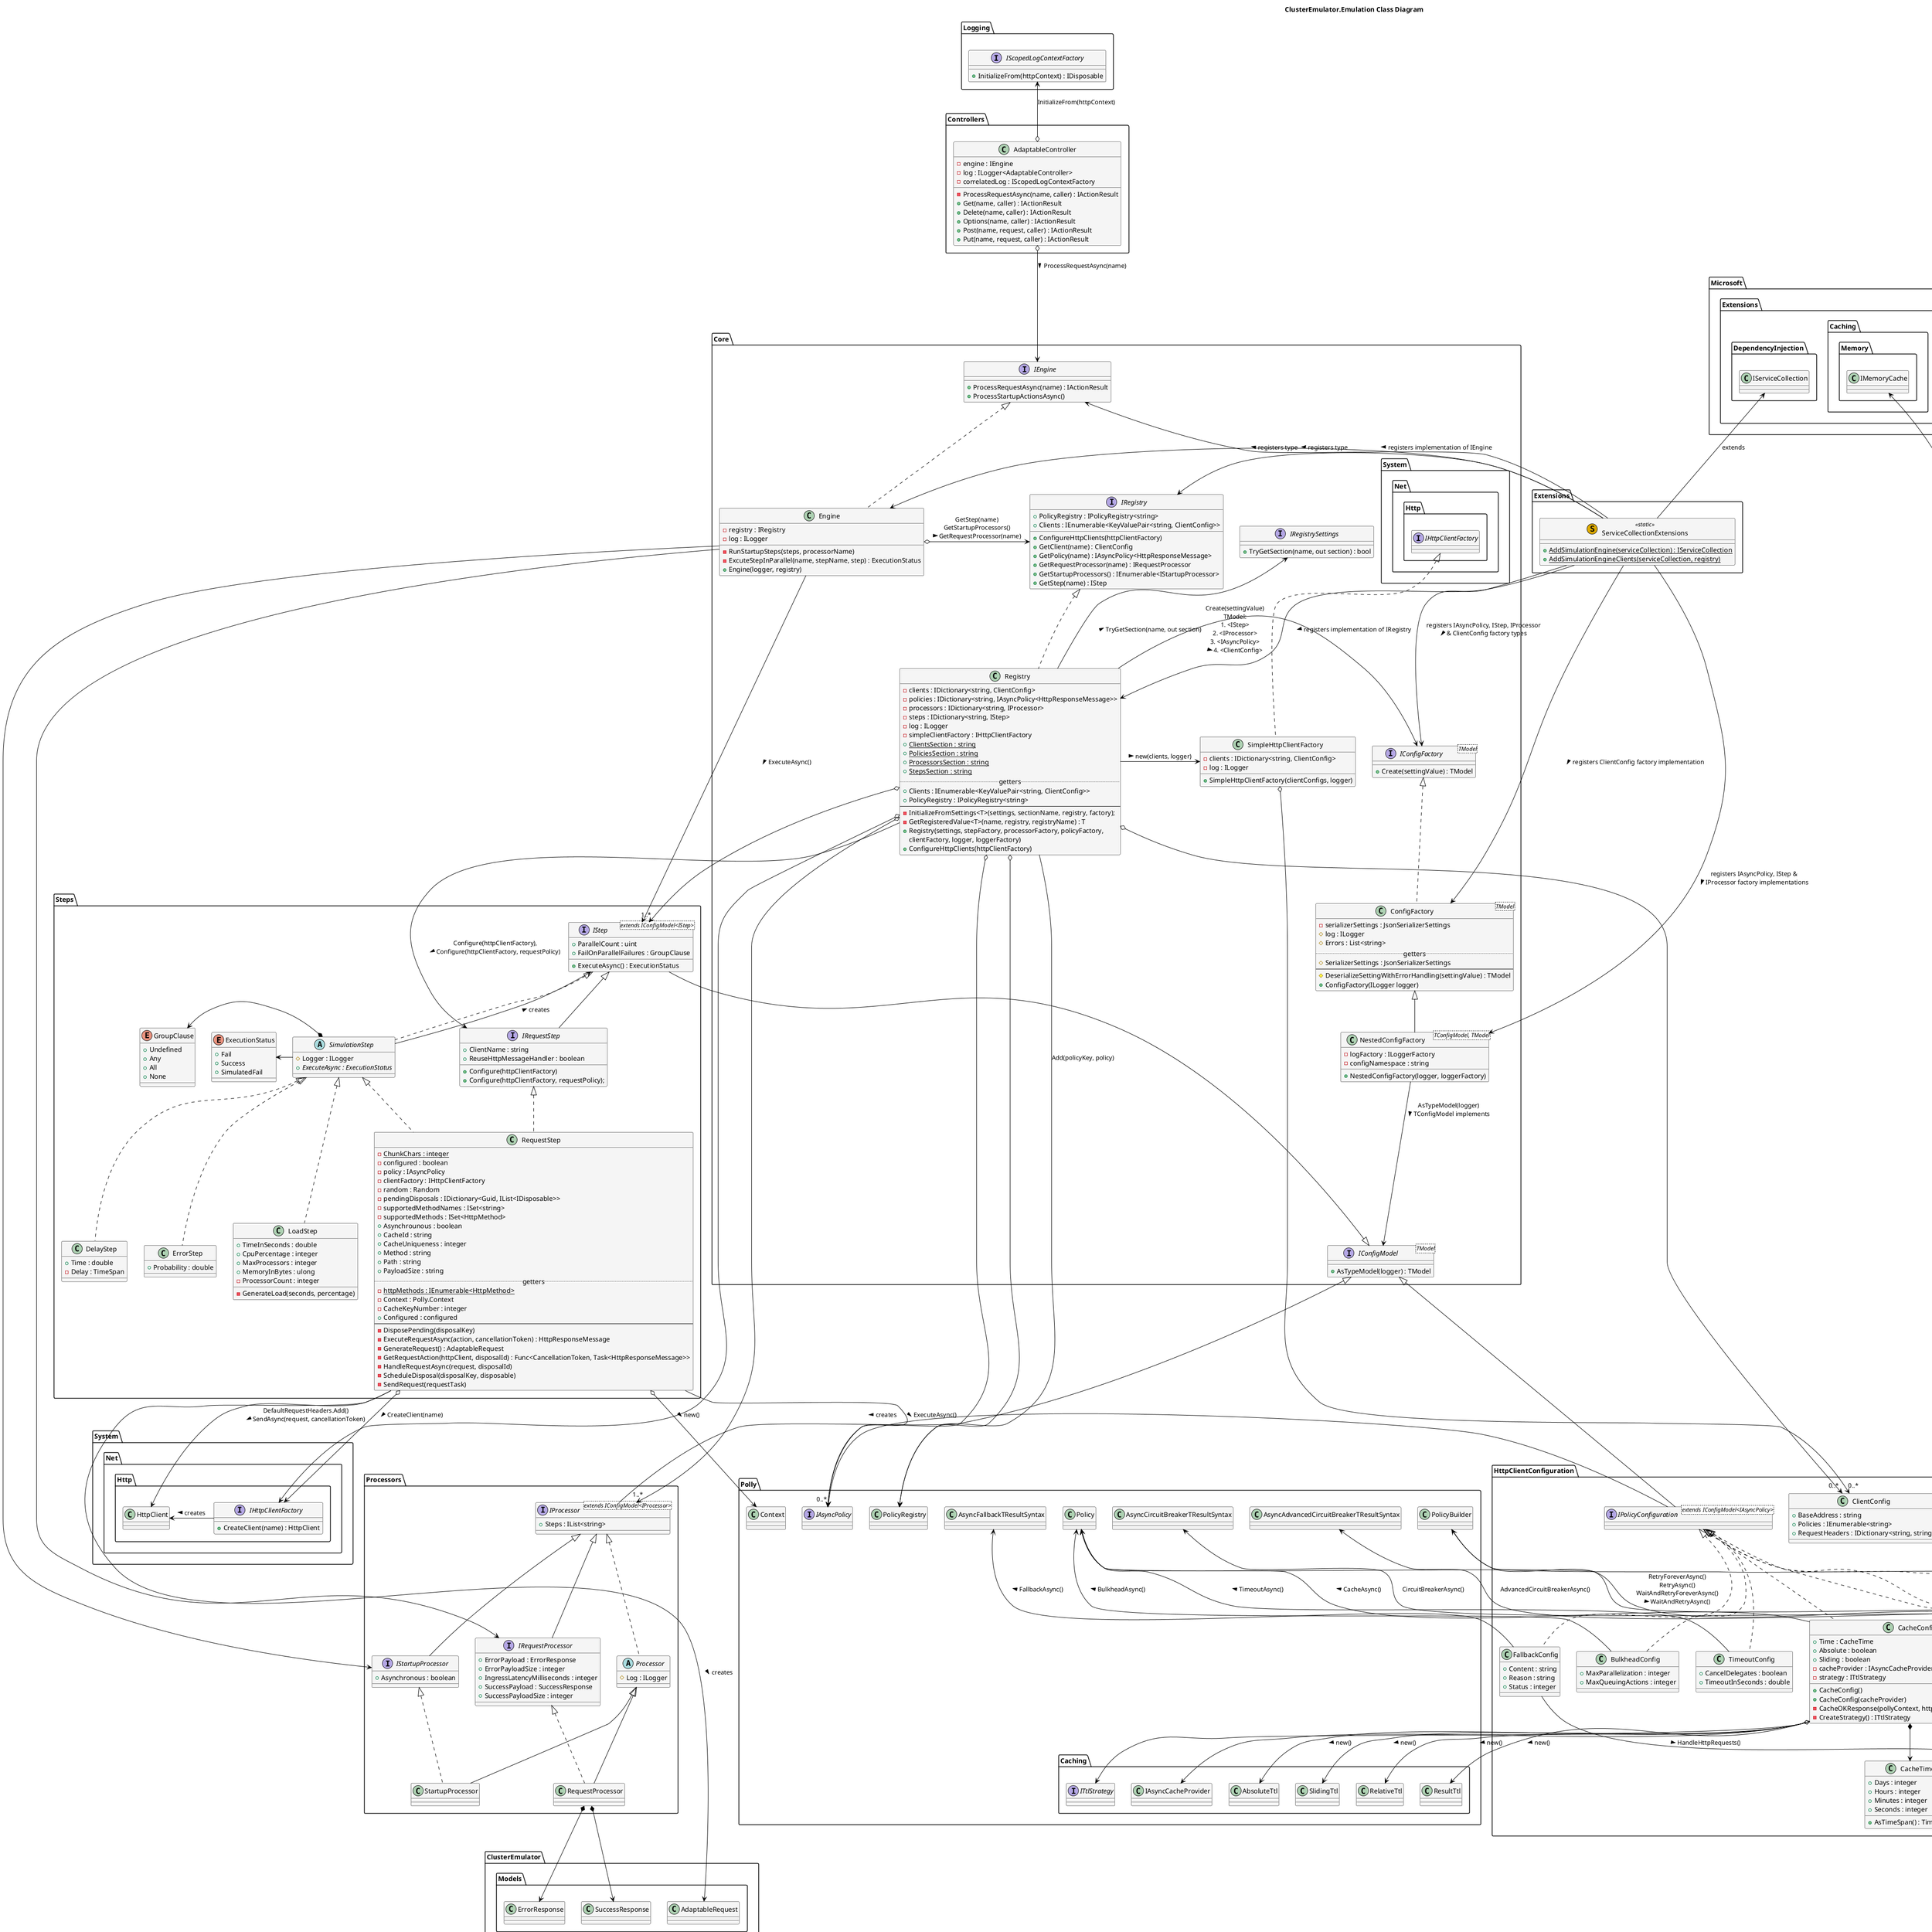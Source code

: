 @startuml

skinparam class {
    FontName Arial
    BorderColor black
    BackgroundColor whitesmoke
    ArrowColor black
}

title ClusterEmulator.Emulation Class Diagram


namespace Controllers {
    class AdaptableController {
        - engine : IEngine
        - log : ILogger<AdaptableController>
        - correlatedLog : IScopedLogContextFactory
        - ProcessRequestAsync(name, caller) : IActionResult
        + Get(name, caller) : IActionResult
        + Delete(name, caller) : IActionResult
        + Options(name, caller) : IActionResult
        + Post(name, request, caller) : IActionResult
        + Put(name, request, caller) : IActionResult
    }
}

namespace Core {
    interface IConfigFactory<TModel> {
        + Create(settingValue) : TModel
    }

    class ConfigFactory<TModel> implements IConfigFactory {
        - serializerSettings : JsonSerializerSettings
        # log : ILogger
        # Errors : List<string>
        ..getters..
        # SerializerSettings : JsonSerializerSettings
        ----
        # DeserializeSettingWithErrorHandling(settingValue) : TModel
        + ConfigFactory(ILogger logger)
    }

    interface IEngine {
        + ProcessRequestAsync(name) : IActionResult
        + ProcessStartupActionsAsync()
    }

    class Engine implements IEngine {
        - registry : IRegistry
        - log : ILogger
        - RunStartupSteps(steps, processorName)
        - ExcuteStepInParallel(name, stepName, step) : ExecutionStatus
        + Engine(logger, registry)
    }

    interface IConfigModel<TModel> {
        + AsTypeModel(logger) : TModel
    }

    interface IRegistry {
        + PolicyRegistry : IPolicyRegistry<string>
        + Clients : IEnumerable<KeyValuePair<string, ClientConfig>>
        + ConfigureHttpClients(httpClientFactory)
        + GetClient(name) : ClientConfig
        + GetPolicy(name) : IAsyncPolicy<HttpResponseMessage>
        + GetRequestProcessor(name) : IRequestProcessor
        + GetStartupProcessors() : IEnumerable<IStartupProcessor>
        + GetStep(name) : IStep
    }

    interface IRegistrySettings {
        + TryGetSection(name, out section) : bool
    }

    class Registry implements IRegistry {
        - clients : IDictionary<string, ClientConfig>
        - policies : IDictionary<string, IAsyncPolicy<HttpResponseMessage>>
        - processors : IDictionary<string, IProcessor>
        - steps : IDictionary<string, IStep>
        - log : ILogger
        - simpleClientFactory : IHttpClientFactory
        + {static} ClientsSection : string
        + {static} PoliciesSection : string
        + {static} ProcessorsSection : string
        + {static} StepsSection : string
        ..getters..
        + Clients : IEnumerable<KeyValuePair<string, ClientConfig>>
        + PolicyRegistry : IPolicyRegistry<string>
        ----
        - InitializeFromSettings<T>(settings, sectionName, registry, factory);
        - GetRegisteredValue<T>(name, registry, registryName) : T
        + Registry(settings, stepFactory, processorFactory, policyFactory,
        clientFactory, logger, loggerFactory)
        + ConfigureHttpClients(httpClientFactory)
    }

    class NestedConfigFactory<TConfigModel, TModel> extends ConfigFactory {
        - logFactory : ILoggerFactory
        - configNamespace : string
        + NestedConfigFactory(logger, loggerFactory)        
    }

    class SimpleHttpClientFactory implements System.Net.Http.IHttpClientFactory {
        - clients : IDictionary<string, ClientConfig>
        - log : ILogger
        + SimpleHttpClientFactory(clientConfigs, logger)
    }

    Engine o-right-> IRegistry : GetStep(name)\nGetStartupProcessors()\nGetRequestProcessor(name) >
    NestedConfigFactory --> IConfigModel : AsTypeModel(logger)\nTConfigModel implements >
    Registry -up-> IRegistrySettings : TryGetSection(name, out section) >
    Registry -right-> IConfigFactory : Create(settingValue)\nTModel:\n1. <IStep>\n2. <IProcessor>\n3. <IAsyncPolicy>\n4. <ClientConfig> >
    Registry -right-> SimpleHttpClientFactory : new(clients, logger) >
}


namespace Extensions {
    class ServiceCollectionExtensions << (S,#DDAA00) static >> {
        + {static} AddSimulationEngine(serviceCollection) : IServiceCollection
        + {static} AddSimulationEngineClients(serviceCollection, registry)
    }
}


namespace System.Net.Http {
    interface IHttpClientFactory {
        + CreateClient(name) : HttpClient
    }

    IHttpClientFactory -left-> HttpClient : creates >
}

namespace HttpClientConfiguration {
    interface IPolicyConfiguration<extends IConfigModel<IAsyncPolicy>> extends Core.IConfigModel

    class PolicyExtensions << (S,#DDAA00) static >> {
        + {static} HandleHttpRequests() : PolicyBuilder<HttpResponseMessage>
    }

    class AdvancedCircuitBreakerConfig implements IPolicyConfiguration {
        + BreakDuration : double
        + FailureThreshold : double
        + SamplingDuration : double
        + MinimumThroughput : integer
    }

    class BulkheadConfig implements IPolicyConfiguration {
        + MaxParallelization : integer
        + MaxQueuingActions : integer
    }

    class CircuitBreakerConfig implements IPolicyConfiguration {
        + BreakDuration : double
        + FaultTolerance : integer        
    }

    class FallbackConfig implements IPolicyConfiguration { 
        + Content : string
        + Reason : string
        + Status : integer        
    }

    class RetryConfig implements IPolicyConfiguration {
        + Retries : integer
        + DelaysInSeconds : IEnumerable<double>
        + JitterMilliseconds : integer
        - Delay(retryCount, exponential) : TimeSpan
        - ExponentialDelay(retryCount) : TimeSpan
        - DelayWithJitter(delay) : TimeSpan
    }

    class TimeoutConfig implements IPolicyConfiguration {
        + CancelDelegates : boolean
        + TimeoutInSeconds : double
    }

    class ClientConfig {
        + BaseAddress : string
        + Policies : IEnumerable<string>
        + RequestHeaders : IDictionary<string, string>
    }    

    class CacheConfig implements IPolicyConfiguration {
        + Time : CacheTime
        + Absolute : boolean
        + Sliding : boolean
        - cacheProvider : IAsyncCacheProvider
        - strategy : ITtlStrategy
        + CacheConfig()
        + CacheConfig(cacheProvider)
        - CacheOKResponse(pollyContext, httpResponseMessage) : Ttl
        - CreateStrategy() : ITtlStrategy
    }

    class CacheTime {
        + Days : integer
        + Hours : integer
        + Minutes : integer
        + Seconds : integer
        + AsTimeSpan() : TimeSpan
    }
}

namespace Logging {
    interface IScopedLogContextFactory {
        + InitializeFrom(httpContext) : IDisposable
    }
}

namespace Processors {
    interface IProcessor<extends IConfigModel<IProcessor>> extends Core.IConfigModel {
        + Steps : IList<string>
    }

    interface IRequestProcessor extends IProcessor {        
        + ErrorPayload : ErrorResponse
        + ErrorPayloadSize : integer
        + IngressLatencyMilliseconds : integer
        + SuccessPayload : SuccessResponse
        + SuccessPayloadSize : integer
    }

    interface IStartupProcessor extends IProcessor {
        + Asynchronous : boolean
    }

    abstract Processor implements IProcessor {
        # Log : ILogger
    }

    class RequestProcessor extends Processor implements IRequestProcessor

    class StartupProcessor extends Processor implements IStartupProcessor
}

namespace Steps {
    interface IStep<extends IConfigModel<IStep>> extends Core.IConfigModel {
        + ParallelCount : uint
        + FailOnParallelFailures : GroupClause
        + ExecuteAsync() : ExecutionStatus
    }

    enum GroupClause {
        + Undefined
        + Any
        + All
        + None
    }

    enum ExecutionStatus {
        + Fail
        + Success
        + SimulatedFail
    }

    interface IRequestStep extends IStep {
        + ClientName : string
        + ReuseHttpMessageHandler : boolean
        + Configure(httpClientFactory)
        + Configure(httpClientFactory, requestPolicy);
    }

    abstract SimulationStep implements IStep {
        # Logger : ILogger
        + {abstract} ExecuteAsync : ExecutionStatus
    }

    class DelayStep implements SimulationStep {
        + Time : double
        - Delay : TimeSpan
    }

    class ErrorStep implements SimulationStep {
        + Probability : double
    }

    class LoadStep implements SimulationStep {
        + TimeInSeconds : double
        + CpuPercentage : integer
        + MaxProcessors : integer
        + MemoryInBytes : ulong
        - ProcessorCount : integer
        - GenerateLoad(seconds, percentage)
    }

    class RequestStep implements SimulationStep, IRequestStep {
        - {static} ChunkChars : integer
        - configured : boolean
        - policy : IAsyncPolicy
        - clientFactory : IHttpClientFactory
        - random : Random
        - pendingDisposals : IDictionary<Guid, IList<IDisposable>>
        - supportedMethodNames : ISet<string>
        - supportedMethods : ISet<HttpMethod>
        + Asynchrounous : boolean
        + CacheId : string
        + CacheUniqueness : integer
        + Method : string
        + Path : string
        + PayloadSize : string
        .. getters ..
        - {static} httpMethods : IEnumerable<HttpMethod>
        - Context : Polly.Context
        - CacheKeyNumber : integer
        + Configured : configured
        ----
        - DisposePending(disposalKey)
        - ExecuteRequestAsync(action, cancellationToken) : HttpResponseMessage
        - GenerateRequest() : AdaptableRequest
        - GetRequestAction(httpClient, disposalId) : Func<CancellationToken, Task<HttpResponseMessage>>
        - HandleRequestAsync(request, disposalId)
        - ScheduleDisposal(disposalKey, disposable)
        - SendRequest(requestTask)
    }
}

'Polly namespaces'
namespace Polly {
    class Context
    interface IAsyncPolicy
    class PolicyRegistry
}

namespace Polly.Caching {
    interface ITtlStrategy
}

Polly.Context -[hidden]--> Polly.Caching.ITtlStrategy


Controllers.AdaptableController o--> Core.IEngine : ProcessRequestAsync(name) >
Controllers.AdaptableController o-up-> Logging.IScopedLogContextFactory : InitializeFrom(httpContext)

Core.Engine --> Processors.IRequestProcessor
Core.Engine --> Processors.IStartupProcessor
Core.Engine --> Steps.IStep : ExecuteAsync() >

Core.Registry o--> "0..*" HttpClientConfiguration.ClientConfig
Core.Registry o--> "1..*" Processors.IProcessor
Core.Registry o--> "1..*" Steps.IStep

Core.Registry o--> Polly.PolicyRegistry
Core.Registry o--> "0..*" Polly.IAsyncPolicy
Core.Registry o--> System.Net.Http.IHttpClientFactory

Core.Registry --> Polly.PolicyRegistry : Add(policyKey, policy)
Core.Registry --> Steps.IRequestStep : Configure(httpClientFactory),\nConfigure(httpClientFactory, requestPolicy)  >

Core.SimpleHttpClientFactory o--> "0..*" HttpClientConfiguration.ClientConfig

Extensions.ServiceCollectionExtensions -up-> Microsoft.Extensions.DependencyInjection.IServiceCollection: extends
Extensions.ServiceCollectionExtensions --> Core.IConfigFactory : registers IAsyncPolicy, IStep, IProcessor\n& ClientConfig factory types >
Extensions.ServiceCollectionExtensions --> Core.NestedConfigFactory : registers IAsyncPolicy, IStep &\nIProcessor factory implementations >
Extensions.ServiceCollectionExtensions --> Core.ConfigFactory : registers ClientConfig factory implementation >
Extensions.ServiceCollectionExtensions --> Core.IRegistry : registers type >
Extensions.ServiceCollectionExtensions --> Core.Registry : registers implementation of IRegistry >
Extensions.ServiceCollectionExtensions -up-> Core.IEngine : registers type >
Extensions.ServiceCollectionExtensions --> Core.Engine : registers implementation of IEngine >

HttpClientConfiguration.IPolicyConfiguration -up-> Polly.IAsyncPolicy : creates >

HttpClientConfiguration.AdvancedCircuitBreakerConfig --> HttpClientConfiguration.PolicyExtensions : HandleHttpRequests()
HttpClientConfiguration.AdvancedCircuitBreakerConfig -up-> Polly.AsyncAdvancedCircuitBreakerTResultSyntax : AdvancedCircuitBreakerAsync()

HttpClientConfiguration.BulkheadConfig -up-> Polly.Policy : BulkheadAsync() >

HttpClientConfiguration.CacheConfig *--> HttpClientConfiguration.CacheTime
HttpClientConfiguration.CacheConfig o--> Polly.Caching.IAsyncCacheProvider
HttpClientConfiguration.CacheConfig o--> Polly.Caching.ITtlStrategy
HttpClientConfiguration.CacheConfig --> Polly.Caching.AbsoluteTtl : new() >
HttpClientConfiguration.CacheConfig --> Polly.Caching.SlidingTtl : new() >
HttpClientConfiguration.CacheConfig --> Polly.Caching.RelativeTtl : new() >
HttpClientConfiguration.CacheConfig --> Polly.Caching.ResultTtl : new() >
HttpClientConfiguration.CacheConfig --> Polly.Policy : CacheAsync() >
HttpClientConfiguration.CacheConfig --> Microsoft.Extensions.Caching.Memory.IMemoryCache : new() >

HttpClientConfiguration.CircuitBreakerConfig --> HttpClientConfiguration.PolicyExtensions : HandleHttpRequests() >
HttpClientConfiguration.CircuitBreakerConfig -up-> Polly.AsyncCircuitBreakerTResultSyntax : CircuitBreakerAsync()

HttpClientConfiguration.FallbackConfig --> HttpClientConfiguration.PolicyExtensions : HandleHttpRequests() >
HttpClientConfiguration.FallbackConfig -up-> Polly.AsyncFallbackTResultSyntax : FallbackAsync() >

HttpClientConfiguration.PolicyExtensions -up-> Polly.Policy : Handle<HttpRequestException>() >
HttpClientConfiguration.PolicyExtensions -up-> Polly.PolicyBuilder : Or<TimeoutRejectedException>()\n.OrResult<HttpResponseMessage>(errorMessage) >

HttpClientConfiguration.RetryConfig --> HttpClientConfiguration.PolicyExtensions : HandleHttpRequests() >
HttpClientConfiguration.RetryConfig -up-> Polly.PolicyBuilder : RetryForeverAsync()\nRetryAsync()\nWaitAndRetryForeverAsync()\nWaitAndRetryAsync() >

HttpClientConfiguration.TimeoutConfig -up-> Polly.Policy : TimeoutAsync() >

Processors.RequestProcessor *--> ClusterEmulator.Models.ErrorResponse
Processors.RequestProcessor *--> ClusterEmulator.Models.SuccessResponse

Steps.SimulationStep *-left-> Steps.GroupClause
Steps.SimulationStep -left-> Steps.ExecutionStatus
Steps.SimulationStep -up-> Steps.IStep : creates >

Steps.RequestStep o--> Polly.Context : new() >
Steps.RequestStep o--> System.Net.Http.IHttpClientFactory : CreateClient(name) >
Steps.RequestStep --> System.Net.Http.HttpClient : DefaultRequestHeaders.Add()\nSendAsync(request, cancellationToken) >
Steps.RequestStep --> Polly.IAsyncPolicy : ExecuteAsync() >


Steps.RequestStep --> ClusterEmulator.Models.AdaptableRequest : creates >


@enduml